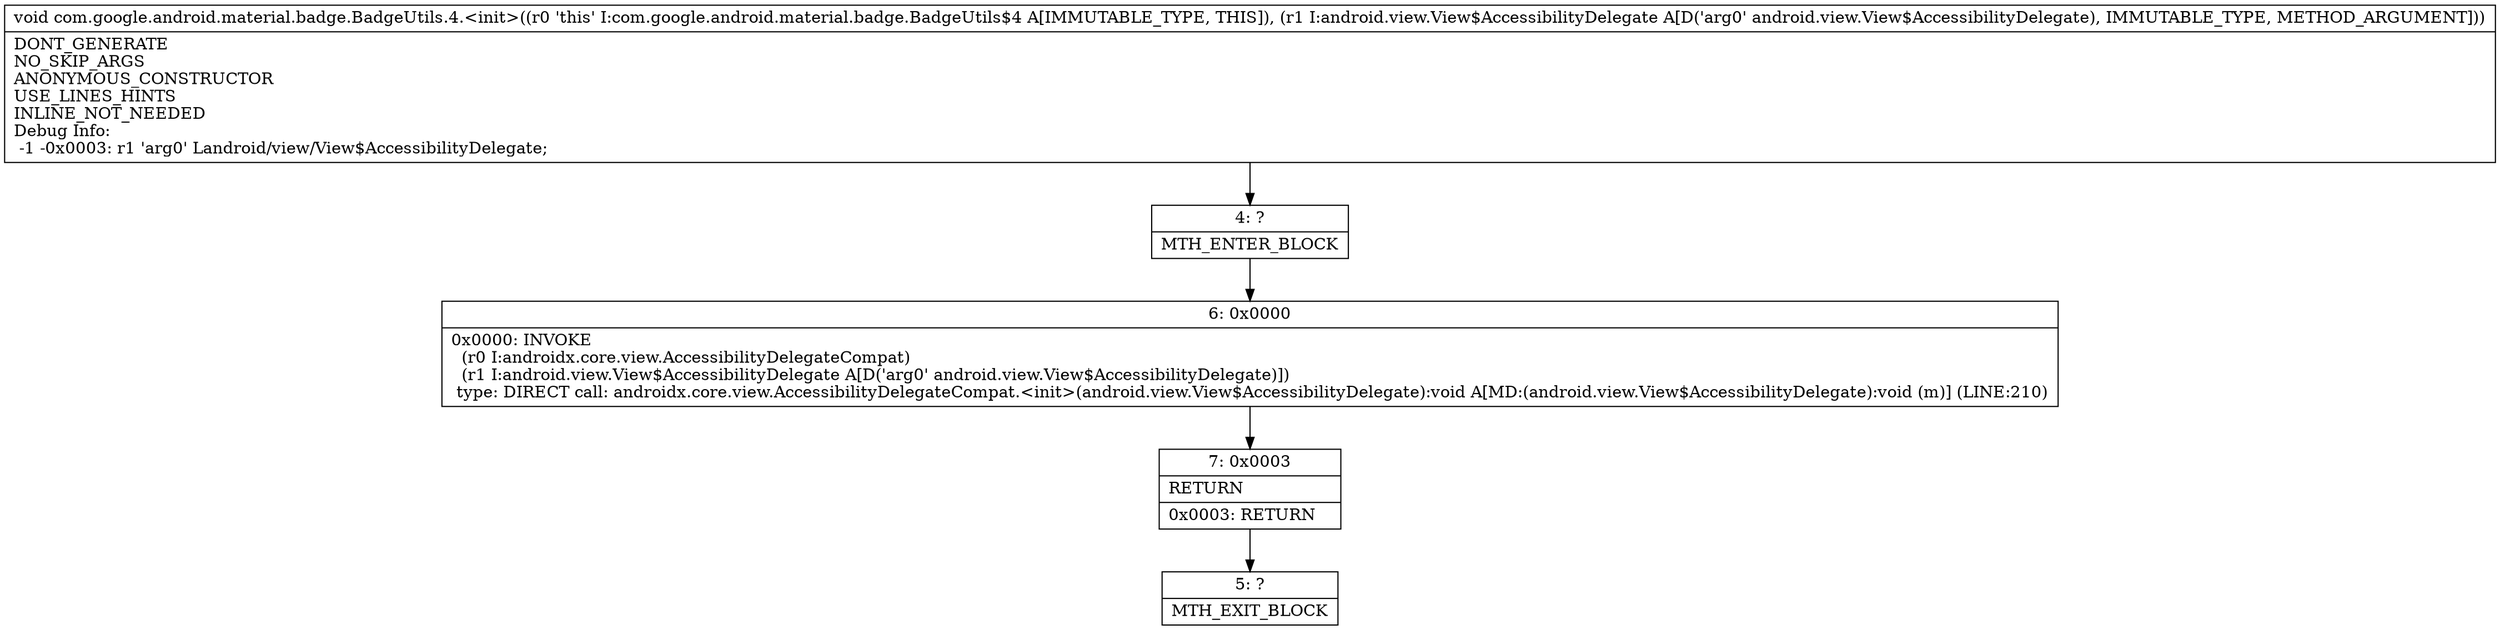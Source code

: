 digraph "CFG forcom.google.android.material.badge.BadgeUtils.4.\<init\>(Landroid\/view\/View$AccessibilityDelegate;)V" {
Node_4 [shape=record,label="{4\:\ ?|MTH_ENTER_BLOCK\l}"];
Node_6 [shape=record,label="{6\:\ 0x0000|0x0000: INVOKE  \l  (r0 I:androidx.core.view.AccessibilityDelegateCompat)\l  (r1 I:android.view.View$AccessibilityDelegate A[D('arg0' android.view.View$AccessibilityDelegate)])\l type: DIRECT call: androidx.core.view.AccessibilityDelegateCompat.\<init\>(android.view.View$AccessibilityDelegate):void A[MD:(android.view.View$AccessibilityDelegate):void (m)] (LINE:210)\l}"];
Node_7 [shape=record,label="{7\:\ 0x0003|RETURN\l|0x0003: RETURN   \l}"];
Node_5 [shape=record,label="{5\:\ ?|MTH_EXIT_BLOCK\l}"];
MethodNode[shape=record,label="{void com.google.android.material.badge.BadgeUtils.4.\<init\>((r0 'this' I:com.google.android.material.badge.BadgeUtils$4 A[IMMUTABLE_TYPE, THIS]), (r1 I:android.view.View$AccessibilityDelegate A[D('arg0' android.view.View$AccessibilityDelegate), IMMUTABLE_TYPE, METHOD_ARGUMENT]))  | DONT_GENERATE\lNO_SKIP_ARGS\lANONYMOUS_CONSTRUCTOR\lUSE_LINES_HINTS\lINLINE_NOT_NEEDED\lDebug Info:\l  \-1 \-0x0003: r1 'arg0' Landroid\/view\/View$AccessibilityDelegate;\l}"];
MethodNode -> Node_4;Node_4 -> Node_6;
Node_6 -> Node_7;
Node_7 -> Node_5;
}

